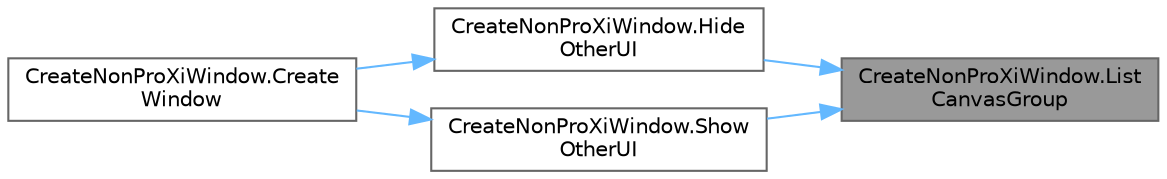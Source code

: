 digraph "CreateNonProXiWindow.ListCanvasGroup"
{
 // LATEX_PDF_SIZE
  bgcolor="transparent";
  edge [fontname=Helvetica,fontsize=10,labelfontname=Helvetica,labelfontsize=10];
  node [fontname=Helvetica,fontsize=10,shape=box,height=0.2,width=0.4];
  rankdir="RL";
  Node1 [id="Node000001",label="CreateNonProXiWindow.List\lCanvasGroup",height=0.2,width=0.4,color="gray40", fillcolor="grey60", style="filled", fontcolor="black",tooltip=" "];
  Node1 -> Node2 [id="edge1_Node000001_Node000002",dir="back",color="steelblue1",style="solid",tooltip=" "];
  Node2 [id="Node000002",label="CreateNonProXiWindow.Hide\lOtherUI",height=0.2,width=0.4,color="grey40", fillcolor="white", style="filled",URL="$class_create_non_pro_xi_window.html#a5b0c8ede7930b4f5c616044222566288",tooltip=" "];
  Node2 -> Node3 [id="edge2_Node000002_Node000003",dir="back",color="steelblue1",style="solid",tooltip=" "];
  Node3 [id="Node000003",label="CreateNonProXiWindow.Create\lWindow",height=0.2,width=0.4,color="grey40", fillcolor="white", style="filled",URL="$class_create_non_pro_xi_window.html#ad11682ef63614970321158553e4bb6e5",tooltip="ウィンドウを作成"];
  Node1 -> Node4 [id="edge3_Node000001_Node000004",dir="back",color="steelblue1",style="solid",tooltip=" "];
  Node4 [id="Node000004",label="CreateNonProXiWindow.Show\lOtherUI",height=0.2,width=0.4,color="grey40", fillcolor="white", style="filled",URL="$class_create_non_pro_xi_window.html#a403d04eebaa648a6711af78cd31aca82",tooltip=" "];
  Node4 -> Node3 [id="edge4_Node000004_Node000003",dir="back",color="steelblue1",style="solid",tooltip=" "];
}
